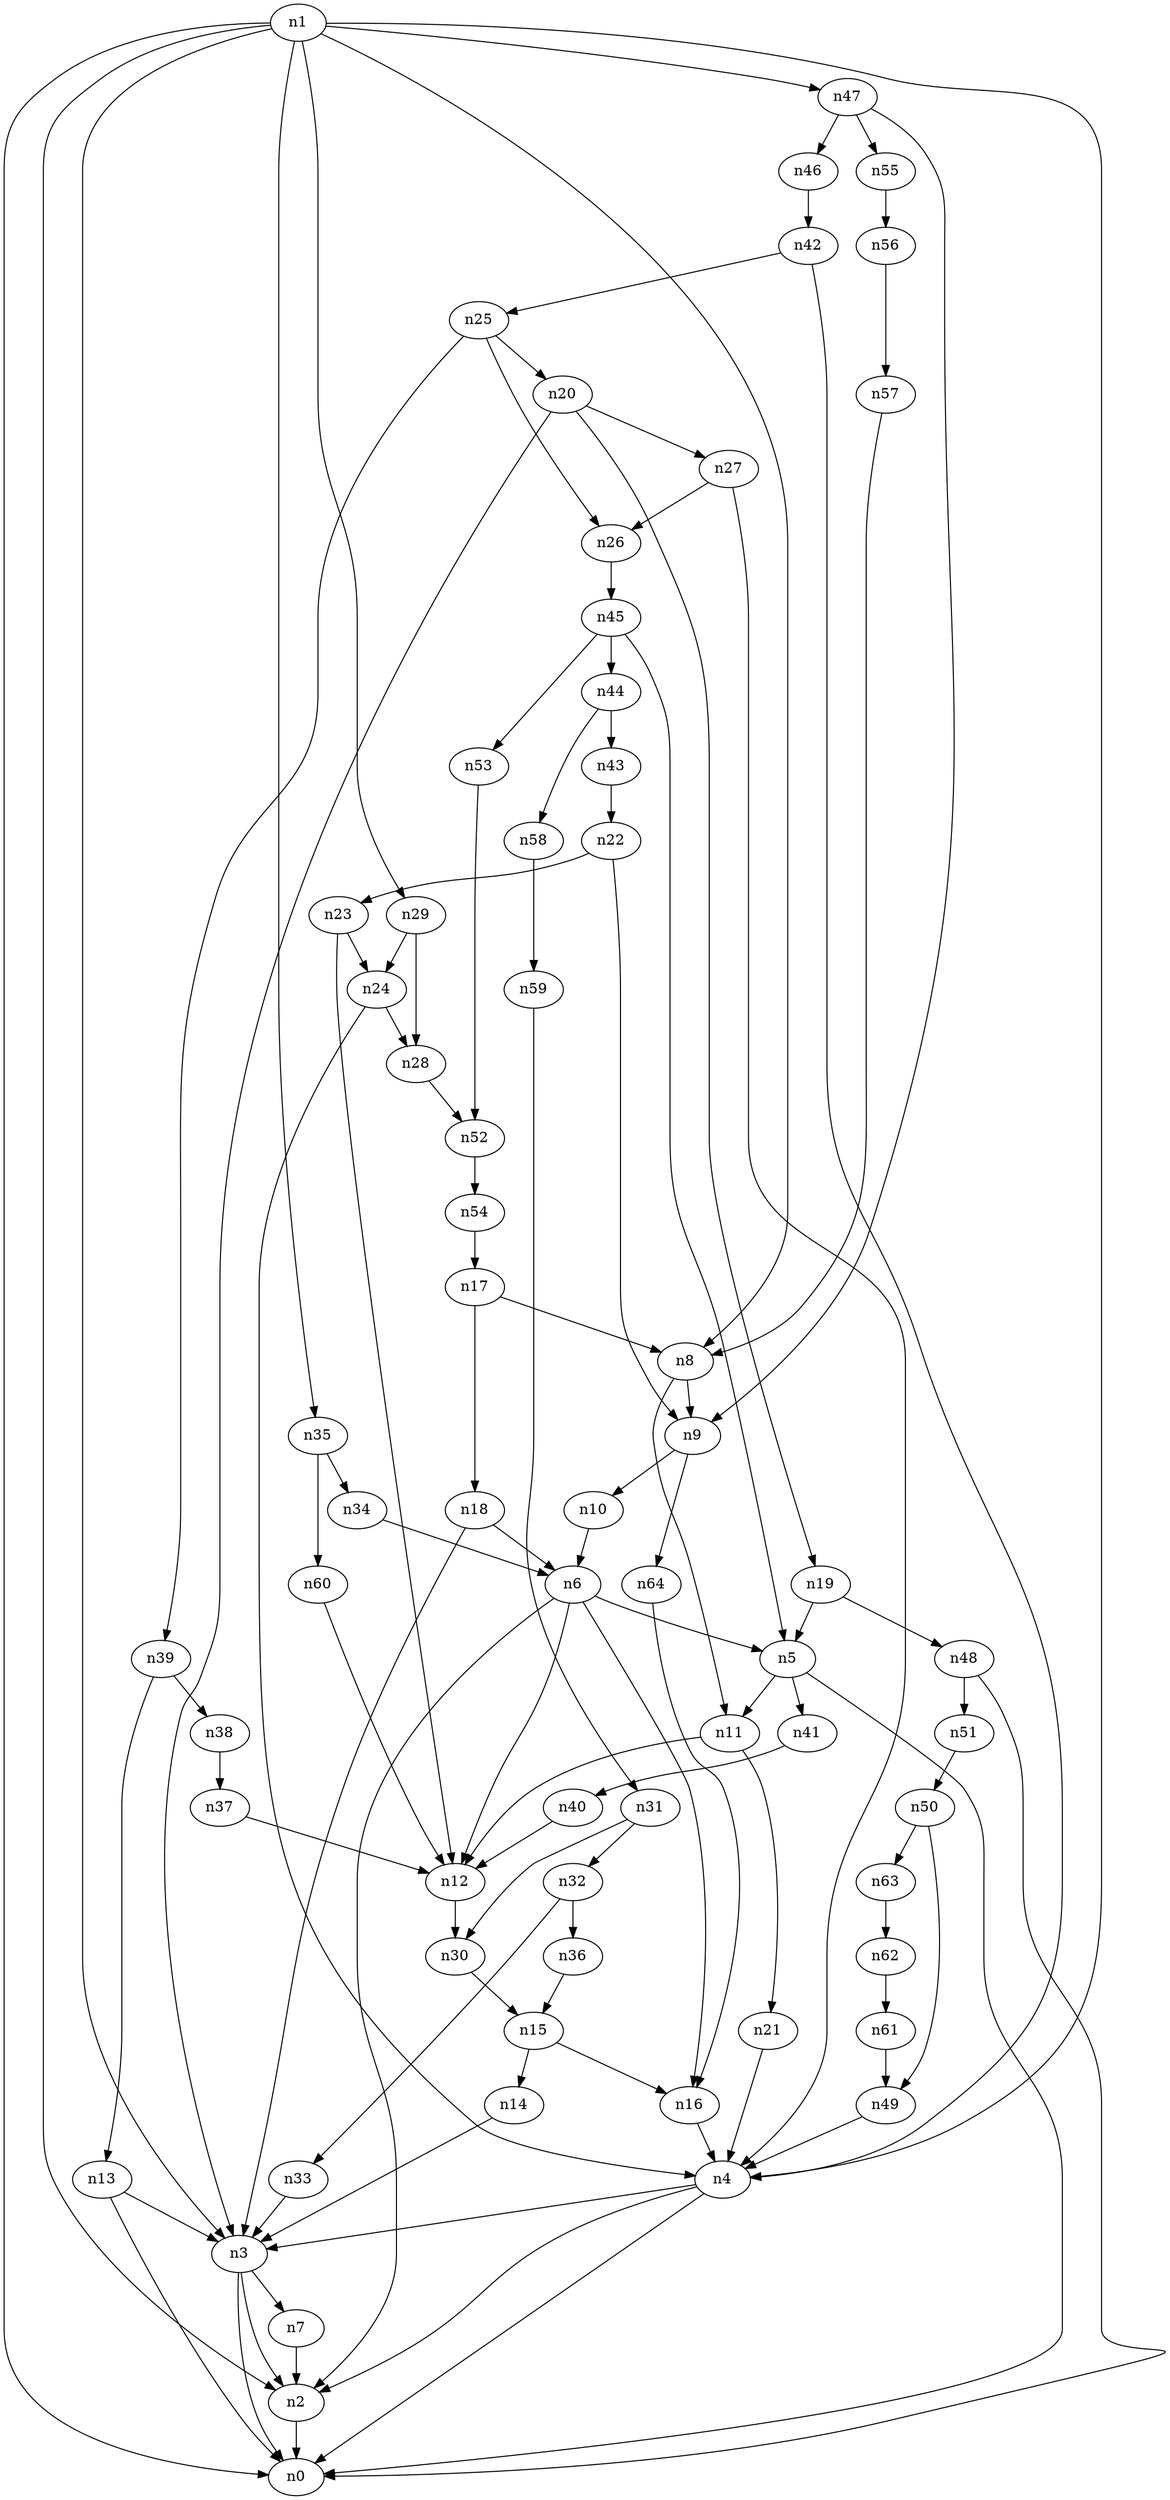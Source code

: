 digraph G {
	n1 -> n0	 [_graphml_id=e0];
	n1 -> n2	 [_graphml_id=e1];
	n1 -> n3	 [_graphml_id=e6];
	n1 -> n4	 [_graphml_id=e9];
	n1 -> n8	 [_graphml_id=e15];
	n1 -> n29	 [_graphml_id=e48];
	n1 -> n35	 [_graphml_id=e58];
	n1 -> n47	 [_graphml_id=e79];
	n2 -> n0	 [_graphml_id=e5];
	n3 -> n0	 [_graphml_id=e8];
	n3 -> n2	 [_graphml_id=e2];
	n3 -> n7	 [_graphml_id=e14];
	n4 -> n0	 [_graphml_id=e4];
	n4 -> n2	 [_graphml_id=e7];
	n4 -> n3	 [_graphml_id=e3];
	n5 -> n0	 [_graphml_id=e10];
	n5 -> n11	 [_graphml_id=e19];
	n5 -> n41	 [_graphml_id=e68];
	n6 -> n2	 [_graphml_id=e12];
	n6 -> n5	 [_graphml_id=e11];
	n6 -> n12	 [_graphml_id=e21];
	n6 -> n16	 [_graphml_id=e61];
	n7 -> n2	 [_graphml_id=e13];
	n8 -> n9	 [_graphml_id=e16];
	n8 -> n11	 [_graphml_id=e24];
	n9 -> n10	 [_graphml_id=e17];
	n9 -> n64	 [_graphml_id=e108];
	n10 -> n6	 [_graphml_id=e18];
	n11 -> n12	 [_graphml_id=e20];
	n11 -> n21	 [_graphml_id=e36];
	n12 -> n30	 [_graphml_id=e50];
	n13 -> n0	 [_graphml_id=e23];
	n13 -> n3	 [_graphml_id=e22];
	n14 -> n3	 [_graphml_id=e25];
	n15 -> n14	 [_graphml_id=e26];
	n15 -> n16	 [_graphml_id=e27];
	n16 -> n4	 [_graphml_id=e28];
	n17 -> n8	 [_graphml_id=e29];
	n17 -> n18	 [_graphml_id=e30];
	n18 -> n3	 [_graphml_id=e37];
	n18 -> n6	 [_graphml_id=e31];
	n19 -> n5	 [_graphml_id=e32];
	n19 -> n48	 [_graphml_id=e80];
	n20 -> n3	 [_graphml_id=e34];
	n20 -> n19	 [_graphml_id=e33];
	n20 -> n27	 [_graphml_id=e102];
	n21 -> n4	 [_graphml_id=e35];
	n22 -> n9	 [_graphml_id=e38];
	n22 -> n23	 [_graphml_id=e39];
	n23 -> n12	 [_graphml_id=e72];
	n23 -> n24	 [_graphml_id=e40];
	n24 -> n4	 [_graphml_id=e41];
	n24 -> n28	 [_graphml_id=e46];
	n25 -> n20	 [_graphml_id=e42];
	n25 -> n26	 [_graphml_id=e43];
	n25 -> n39	 [_graphml_id=e65];
	n26 -> n45	 [_graphml_id=e76];
	n27 -> n4	 [_graphml_id=e45];
	n27 -> n26	 [_graphml_id=e44];
	n28 -> n52	 [_graphml_id=e87];
	n29 -> n24	 [_graphml_id=e51];
	n29 -> n28	 [_graphml_id=e47];
	n30 -> n15	 [_graphml_id=e49];
	n31 -> n30	 [_graphml_id=e52];
	n31 -> n32	 [_graphml_id=e53];
	n32 -> n33	 [_graphml_id=e54];
	n32 -> n36	 [_graphml_id=e60];
	n33 -> n3	 [_graphml_id=e55];
	n34 -> n6	 [_graphml_id=e56];
	n35 -> n34	 [_graphml_id=e57];
	n35 -> n60	 [_graphml_id=e100];
	n36 -> n15	 [_graphml_id=e59];
	n37 -> n12	 [_graphml_id=e62];
	n38 -> n37	 [_graphml_id=e63];
	n39 -> n13	 [_graphml_id=e71];
	n39 -> n38	 [_graphml_id=e64];
	n40 -> n12	 [_graphml_id=e66];
	n41 -> n40	 [_graphml_id=e67];
	n42 -> n4	 [_graphml_id=e70];
	n42 -> n25	 [_graphml_id=e69];
	n43 -> n22	 [_graphml_id=e73];
	n44 -> n43	 [_graphml_id=e74];
	n44 -> n58	 [_graphml_id=e97];
	n45 -> n5	 [_graphml_id=e82];
	n45 -> n44	 [_graphml_id=e75];
	n45 -> n53	 [_graphml_id=e89];
	n46 -> n42	 [_graphml_id=e77];
	n47 -> n9	 [_graphml_id=e92];
	n47 -> n46	 [_graphml_id=e78];
	n47 -> n55	 [_graphml_id=e93];
	n48 -> n0	 [_graphml_id=e81];
	n48 -> n51	 [_graphml_id=e86];
	n49 -> n4	 [_graphml_id=e83];
	n50 -> n49	 [_graphml_id=e84];
	n50 -> n63	 [_graphml_id=e106];
	n51 -> n50	 [_graphml_id=e85];
	n52 -> n54	 [_graphml_id=e91];
	n53 -> n52	 [_graphml_id=e88];
	n54 -> n17	 [_graphml_id=e90];
	n55 -> n56	 [_graphml_id=e94];
	n56 -> n57	 [_graphml_id=e95];
	n57 -> n8	 [_graphml_id=e96];
	n58 -> n59	 [_graphml_id=e98];
	n59 -> n31	 [_graphml_id=e99];
	n60 -> n12	 [_graphml_id=e101];
	n61 -> n49	 [_graphml_id=e103];
	n62 -> n61	 [_graphml_id=e104];
	n63 -> n62	 [_graphml_id=e105];
	n64 -> n16	 [_graphml_id=e107];
}
